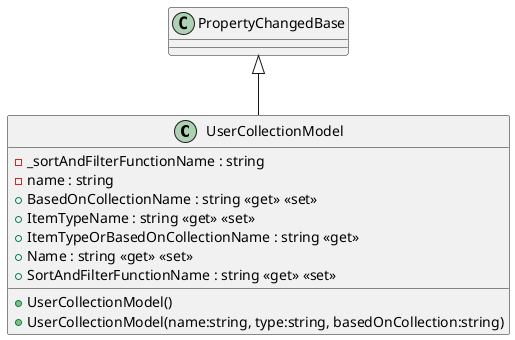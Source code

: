 @startuml
class UserCollectionModel {
    - _sortAndFilterFunctionName : string
    - name : string
    + UserCollectionModel()
    + UserCollectionModel(name:string, type:string, basedOnCollection:string)
    + BasedOnCollectionName : string <<get>> <<set>>
    + ItemTypeName : string <<get>> <<set>>
    + ItemTypeOrBasedOnCollectionName : string <<get>>
    + Name : string <<get>> <<set>>
    + SortAndFilterFunctionName : string <<get>> <<set>>
}
PropertyChangedBase <|-- UserCollectionModel
@enduml
